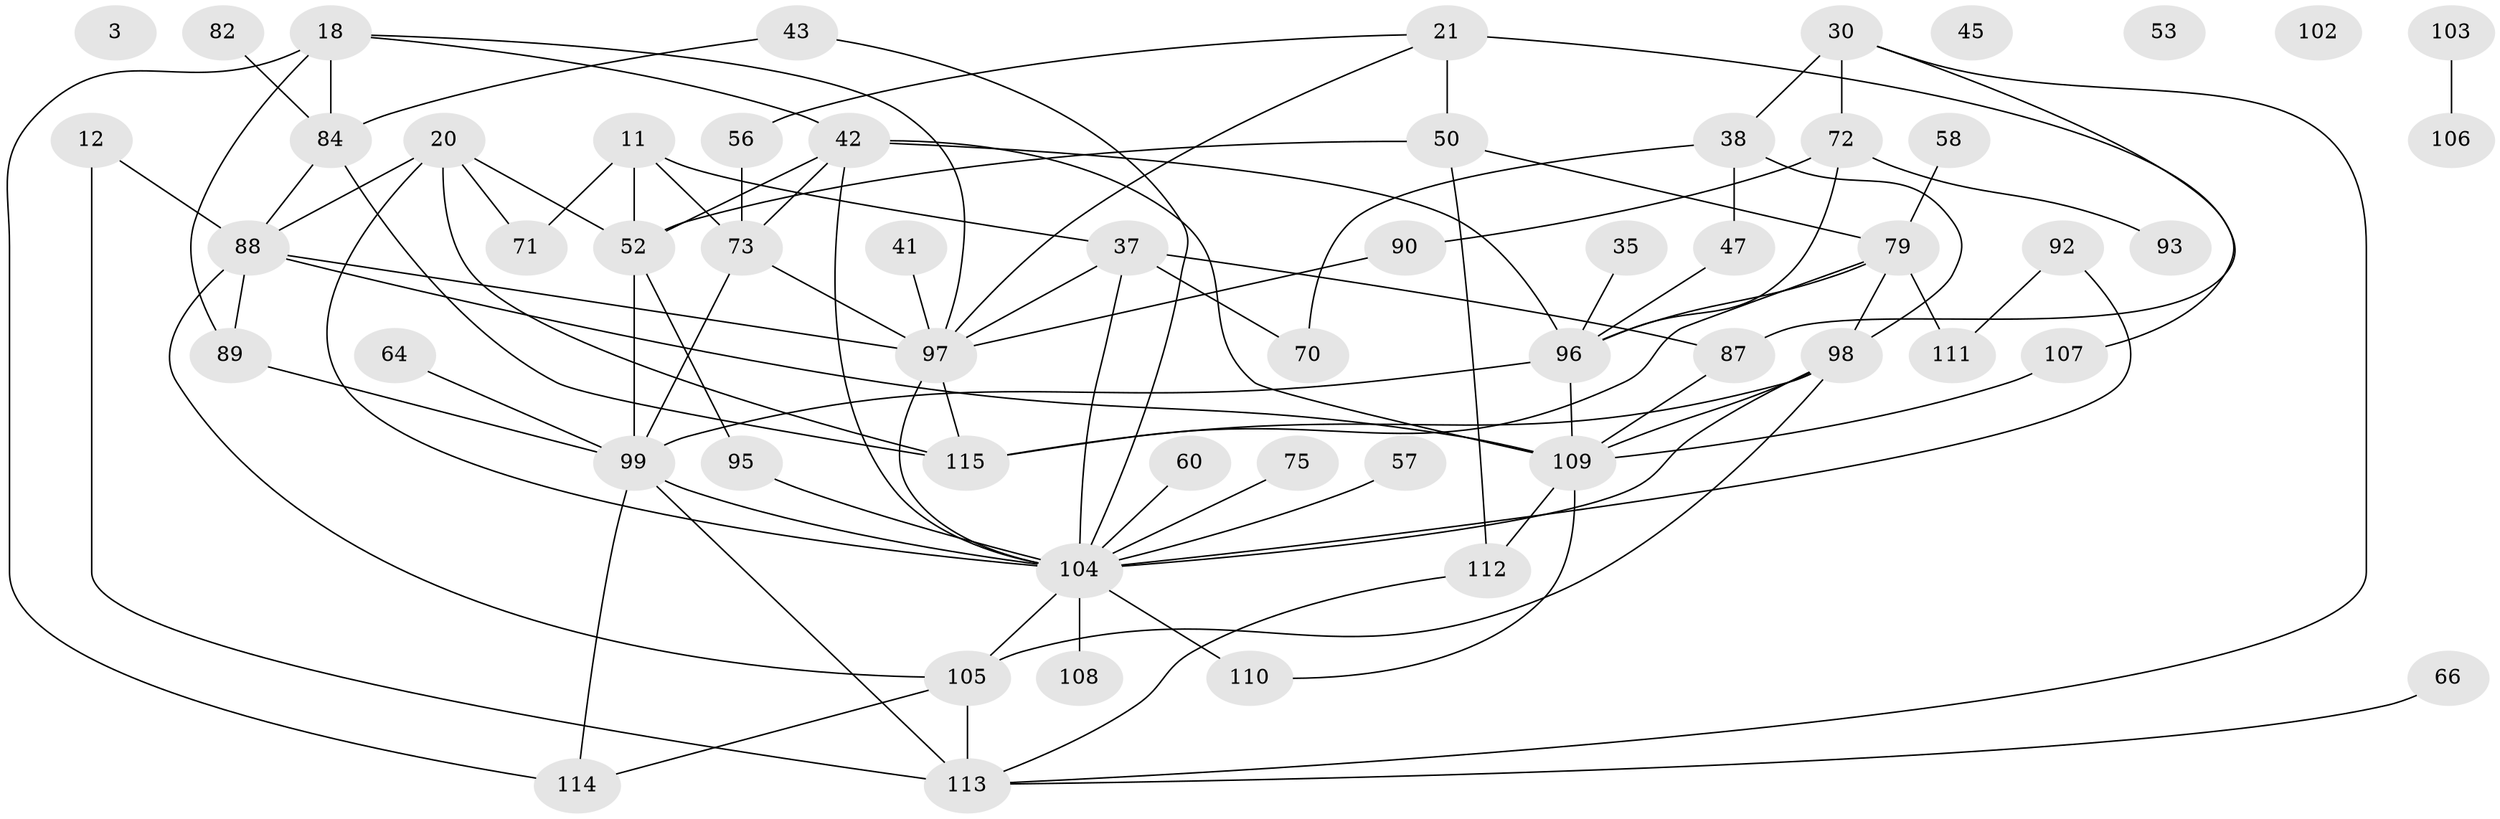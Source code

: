 // original degree distribution, {4: 0.17391304347826086, 5: 0.11304347826086956, 0: 0.034782608695652174, 1: 0.14782608695652175, 2: 0.21739130434782608, 6: 0.06956521739130435, 3: 0.23478260869565218, 7: 0.008695652173913044}
// Generated by graph-tools (version 1.1) at 2025/38/03/09/25 04:38:59]
// undirected, 57 vertices, 96 edges
graph export_dot {
graph [start="1"]
  node [color=gray90,style=filled];
  3;
  11;
  12;
  18;
  20;
  21;
  30 [super="+25"];
  35;
  37 [super="+10"];
  38;
  41;
  42 [super="+1"];
  43;
  45;
  47;
  50 [super="+28"];
  52 [super="+13"];
  53;
  56;
  57;
  58;
  60;
  64;
  66;
  70;
  71;
  72 [super="+22+40"];
  73 [super="+7+26+55"];
  75;
  79 [super="+16"];
  82;
  84 [super="+78"];
  87;
  88 [super="+15+74"];
  89;
  90;
  92;
  93;
  95;
  96 [super="+48+76"];
  97 [super="+14+62"];
  98 [super="+49+80+23"];
  99 [super="+32+83"];
  102;
  103;
  104 [super="+33+54+100+94"];
  105;
  106;
  107;
  108;
  109 [super="+46+51+85+81"];
  110;
  111;
  112 [super="+24+63"];
  113 [super="+2"];
  114 [super="+91"];
  115 [super="+6+8+101"];
  11 -- 37 [weight=2];
  11 -- 52;
  11 -- 71;
  11 -- 73;
  12 -- 88;
  12 -- 113;
  18 -- 42;
  18 -- 84 [weight=2];
  18 -- 89;
  18 -- 97;
  18 -- 114;
  20 -- 52;
  20 -- 71;
  20 -- 115 [weight=2];
  20 -- 88;
  20 -- 104;
  21 -- 50 [weight=2];
  21 -- 56;
  21 -- 107;
  21 -- 97;
  30 -- 38 [weight=2];
  30 -- 87;
  30 -- 113;
  30 -- 72;
  35 -- 96;
  37 -- 70;
  37 -- 87;
  37 -- 97;
  37 -- 104;
  38 -- 47;
  38 -- 70;
  38 -- 98;
  41 -- 97;
  42 -- 52 [weight=2];
  42 -- 96;
  42 -- 109 [weight=2];
  42 -- 104 [weight=2];
  42 -- 73;
  43 -- 84;
  43 -- 104;
  47 -- 96;
  50 -- 52;
  50 -- 79;
  50 -- 112;
  52 -- 95;
  52 -- 99;
  56 -- 73;
  57 -- 104;
  58 -- 79;
  60 -- 104;
  64 -- 99;
  66 -- 113;
  72 -- 93;
  72 -- 90;
  72 -- 96;
  73 -- 97;
  73 -- 99;
  75 -- 104;
  79 -- 96 [weight=2];
  79 -- 115;
  79 -- 111;
  79 -- 98;
  82 -- 84;
  84 -- 115;
  84 -- 88;
  87 -- 109;
  88 -- 89;
  88 -- 97 [weight=2];
  88 -- 109 [weight=2];
  88 -- 105;
  89 -- 99;
  90 -- 97;
  92 -- 111;
  92 -- 104;
  95 -- 104;
  96 -- 99;
  96 -- 109;
  97 -- 115 [weight=2];
  97 -- 104 [weight=2];
  98 -- 104 [weight=3];
  98 -- 109 [weight=2];
  98 -- 115;
  98 -- 105 [weight=2];
  99 -- 113 [weight=2];
  99 -- 104 [weight=2];
  99 -- 114;
  103 -- 106;
  104 -- 110 [weight=2];
  104 -- 105;
  104 -- 108;
  105 -- 114;
  105 -- 113;
  107 -- 109;
  109 -- 112;
  109 -- 110;
  112 -- 113;
}
